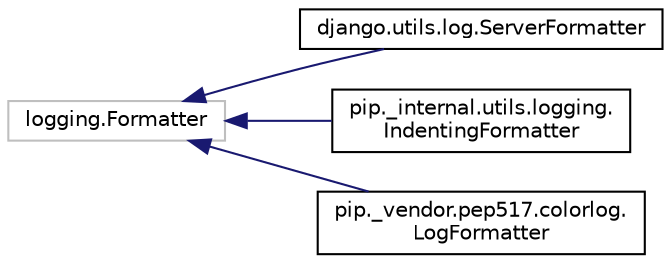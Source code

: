 digraph "Graphical Class Hierarchy"
{
 // LATEX_PDF_SIZE
  edge [fontname="Helvetica",fontsize="10",labelfontname="Helvetica",labelfontsize="10"];
  node [fontname="Helvetica",fontsize="10",shape=record];
  rankdir="LR";
  Node1719 [label="logging.Formatter",height=0.2,width=0.4,color="grey75", fillcolor="white", style="filled",tooltip=" "];
  Node1719 -> Node0 [dir="back",color="midnightblue",fontsize="10",style="solid",fontname="Helvetica"];
  Node0 [label="django.utils.log.ServerFormatter",height=0.2,width=0.4,color="black", fillcolor="white", style="filled",URL="$classdjango_1_1utils_1_1log_1_1_server_formatter.html",tooltip=" "];
  Node1719 -> Node1721 [dir="back",color="midnightblue",fontsize="10",style="solid",fontname="Helvetica"];
  Node1721 [label="pip._internal.utils.logging.\lIndentingFormatter",height=0.2,width=0.4,color="black", fillcolor="white", style="filled",URL="$classpip_1_1__internal_1_1utils_1_1logging_1_1_indenting_formatter.html",tooltip=" "];
  Node1719 -> Node1722 [dir="back",color="midnightblue",fontsize="10",style="solid",fontname="Helvetica"];
  Node1722 [label="pip._vendor.pep517.colorlog.\lLogFormatter",height=0.2,width=0.4,color="black", fillcolor="white", style="filled",URL="$classpip_1_1__vendor_1_1pep517_1_1colorlog_1_1_log_formatter.html",tooltip=" "];
}
